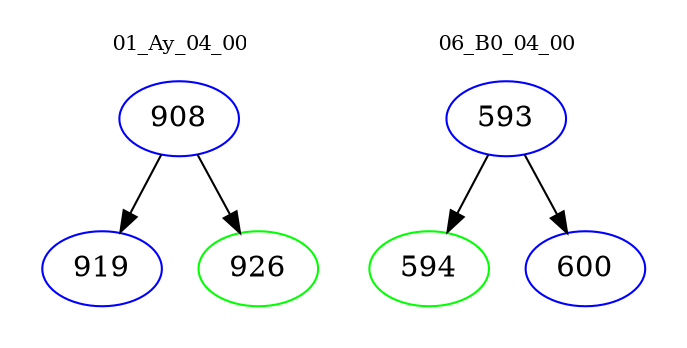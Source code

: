 digraph{
subgraph cluster_0 {
color = white
label = "01_Ay_04_00";
fontsize=10;
T0_908 [label="908", color="blue"]
T0_908 -> T0_919 [color="black"]
T0_919 [label="919", color="blue"]
T0_908 -> T0_926 [color="black"]
T0_926 [label="926", color="green"]
}
subgraph cluster_1 {
color = white
label = "06_B0_04_00";
fontsize=10;
T1_593 [label="593", color="blue"]
T1_593 -> T1_594 [color="black"]
T1_594 [label="594", color="green"]
T1_593 -> T1_600 [color="black"]
T1_600 [label="600", color="blue"]
}
}
